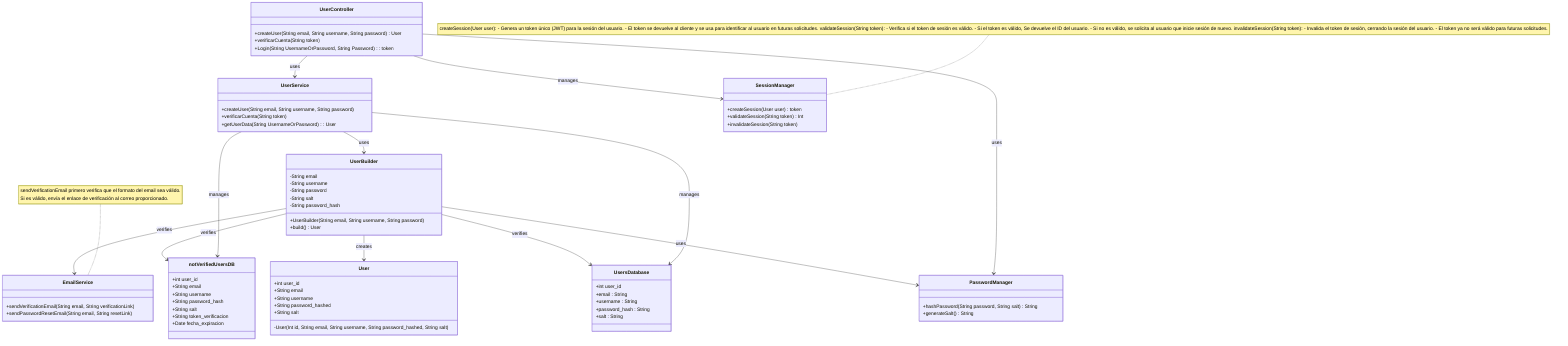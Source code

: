 classDiagram
    class User {
        +int user_id
        +String email
        +String username
        +String password_hashed
        +String salt
        -User(Int id, String email, String username, String password_hashed, String salt)
    }

    class UserBuilder {
        -String email
        -String username
        -String password
        -String salt
        -String password_hash
        +UserBuilder(String email, String username, String password)
        +build() User
    }

    class UserController {
        +createUser(String email, String username, String password) User
        +verificarCuenta(String token)
        +Login(String UsernameOrPassword, String Password) : token
    }

    class UserService {
        +createUser(String email, String username, String password)
        +verificarCuenta(String token)
        +getUserData(String UsernameOrPassword) : User
    }
    

    class PasswordManager {
        +hashPassword(String password, String salt) String
        +generateSalt() String
    }

    class SessionManager {
        +createSession(User user) token
        +validateSession(String token) Int
        +invalidateSession(String token)
    }

    class EmailService {
        +sendVerificationEmail(String email, String verificationLink)
        +sendPasswordResetEmail(String email, String resetLink)
    }

    class UsersDatabase {
        +int user_id
        +email : String
        +username : String
        +password_hash : String
        +salt : String
    }

    class notVerifiedUsersDB {
        +int user_id
        +String email
        +String username
        +String password_hash
        +String salt
        +String token_verificacion
        +Date fecha_expiracion
    }

    %% Nota sobre sendVerificationEmail %%
    note for EmailService "sendVerificationEmail primero verifica que el formato del email sea válido.
    Si es válido, envía el enlace de verificación al correo proporcionado."

    note for SessionManager "
    createSession(User user):
    - Genera un token único (JWT) para la sesión del usuario.
    - El token se devuelve al cliente y se usa para identificar al usuario en futuras solicitudes.

    validateSession(String token):
    - Verifica si el token de sesión es válido.
    - Si el token es válido, Se devuelve el ID del usuario.
    - Si no es válido, se solicita al usuario que inicie sesión de nuevo.

    invalidateSession(String token):
    - Invalida el token de sesión, cerrando la sesión del usuario.
    - El token ya no será válido para futuras solicitudes.
    "

    UserController  -- >  SessionManager : manages
    UserController -- > UserService : uses
    UserController -- > PasswordManager : uses 
    UserService -- >  notVerifiedUsersDB : manages
    UserService -- >  UsersDatabase : manages
    UserService -- > UserBuilder : uses
    UserBuilder  -- >  PasswordManager : uses
    UserBuilder -- > User : creates
    UserBuilder  -- >  EmailService : verifies
    UserBuilder -- > UsersDatabase : verifies
    UserBuilder -- > notVerifiedUsersDB : verifies